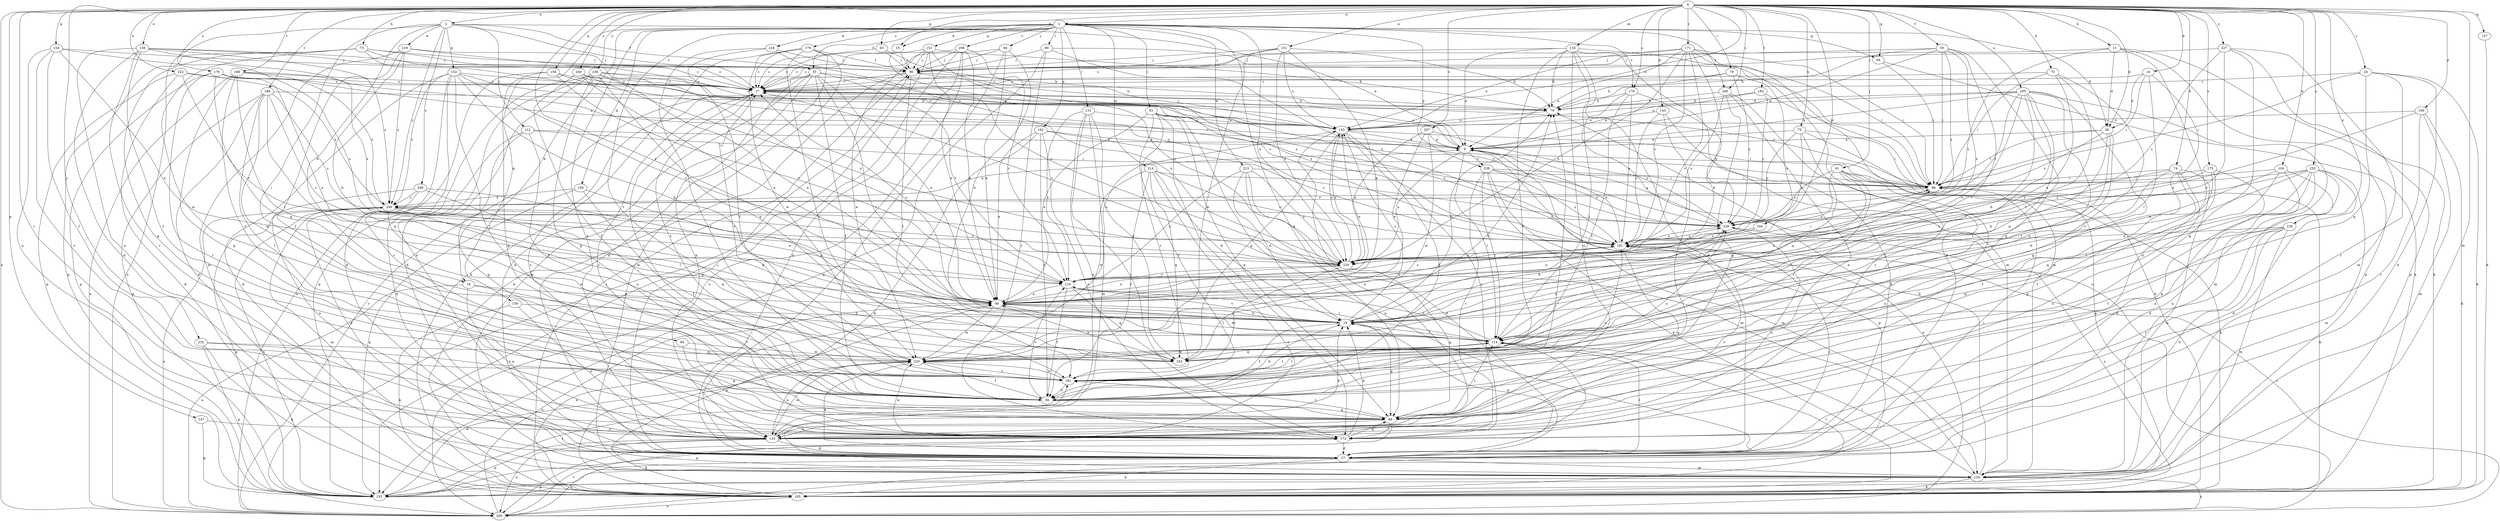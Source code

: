 strict digraph  {
0;
1;
2;
9;
10;
13;
15;
16;
19;
24;
27;
36;
37;
46;
50;
55;
56;
63;
64;
66;
70;
73;
74;
75;
76;
79;
80;
81;
84;
86;
91;
94;
96;
104;
105;
110;
112;
114;
118;
124;
131;
133;
138;
143;
145;
147;
150;
151;
152;
153;
154;
156;
157;
158;
159;
162;
163;
171;
172;
173;
176;
178;
179;
181;
182;
186;
188;
191;
195;
200;
207;
208;
210;
213;
214;
218;
219;
220;
222;
227;
229;
232;
234;
235;
236;
238;
239;
240;
244;
246;
248;
249;
0 -> 1  [label=a];
0 -> 2  [label=a];
0 -> 10  [label=b];
0 -> 13  [label=b];
0 -> 15  [label=b];
0 -> 24  [label=c];
0 -> 36  [label=d];
0 -> 46  [label=e];
0 -> 50  [label=f];
0 -> 63  [label=g];
0 -> 64  [label=g];
0 -> 70  [label=h];
0 -> 73  [label=h];
0 -> 74  [label=h];
0 -> 75  [label=h];
0 -> 79  [label=i];
0 -> 91  [label=j];
0 -> 104  [label=k];
0 -> 118  [label=m];
0 -> 124  [label=m];
0 -> 131  [label=n];
0 -> 138  [label=o];
0 -> 143  [label=o];
0 -> 145  [label=p];
0 -> 147  [label=p];
0 -> 150  [label=p];
0 -> 154  [label=q];
0 -> 156  [label=q];
0 -> 157  [label=q];
0 -> 171  [label=r];
0 -> 172  [label=r];
0 -> 173  [label=s];
0 -> 176  [label=s];
0 -> 178  [label=s];
0 -> 182  [label=t];
0 -> 186  [label=t];
0 -> 188  [label=t];
0 -> 195  [label=u];
0 -> 200  [label=u];
0 -> 207  [label=v];
0 -> 222  [label=x];
0 -> 227  [label=x];
0 -> 232  [label=y];
0 -> 234  [label=y];
0 -> 235  [label=y];
0 -> 236  [label=y];
0 -> 240  [label=z];
0 -> 244  [label=z];
0 -> 246  [label=z];
1 -> 15  [label=b];
1 -> 16  [label=b];
1 -> 36  [label=d];
1 -> 55  [label=f];
1 -> 64  [label=g];
1 -> 66  [label=g];
1 -> 80  [label=i];
1 -> 81  [label=i];
1 -> 94  [label=j];
1 -> 110  [label=l];
1 -> 133  [label=n];
1 -> 151  [label=p];
1 -> 158  [label=q];
1 -> 159  [label=q];
1 -> 162  [label=q];
1 -> 178  [label=s];
1 -> 179  [label=s];
1 -> 191  [label=t];
1 -> 208  [label=v];
1 -> 213  [label=w];
1 -> 214  [label=w];
1 -> 218  [label=w];
1 -> 229  [label=x];
1 -> 238  [label=y];
1 -> 246  [label=z];
2 -> 9  [label=a];
2 -> 16  [label=b];
2 -> 27  [label=c];
2 -> 55  [label=f];
2 -> 84  [label=i];
2 -> 112  [label=l];
2 -> 152  [label=p];
2 -> 200  [label=u];
2 -> 219  [label=w];
2 -> 248  [label=z];
2 -> 249  [label=z];
9 -> 27  [label=c];
9 -> 114  [label=l];
9 -> 153  [label=p];
9 -> 200  [label=u];
9 -> 229  [label=x];
9 -> 238  [label=y];
10 -> 27  [label=c];
10 -> 36  [label=d];
10 -> 86  [label=i];
10 -> 114  [label=l];
10 -> 220  [label=w];
13 -> 36  [label=d];
13 -> 37  [label=d];
13 -> 96  [label=j];
13 -> 105  [label=k];
13 -> 153  [label=p];
13 -> 181  [label=s];
15 -> 96  [label=j];
15 -> 181  [label=s];
16 -> 46  [label=e];
16 -> 56  [label=f];
16 -> 133  [label=n];
16 -> 200  [label=u];
19 -> 46  [label=e];
19 -> 56  [label=f];
19 -> 66  [label=g];
19 -> 76  [label=h];
19 -> 86  [label=i];
19 -> 114  [label=l];
19 -> 143  [label=o];
19 -> 210  [label=v];
24 -> 27  [label=c];
24 -> 37  [label=d];
24 -> 86  [label=i];
24 -> 105  [label=k];
24 -> 163  [label=q];
24 -> 172  [label=r];
27 -> 76  [label=h];
27 -> 191  [label=t];
27 -> 239  [label=y];
36 -> 9  [label=a];
36 -> 19  [label=b];
36 -> 86  [label=i];
36 -> 114  [label=l];
36 -> 220  [label=w];
36 -> 249  [label=z];
37 -> 19  [label=b];
37 -> 86  [label=i];
37 -> 96  [label=j];
37 -> 105  [label=k];
37 -> 114  [label=l];
37 -> 124  [label=m];
37 -> 181  [label=s];
37 -> 200  [label=u];
46 -> 19  [label=b];
46 -> 27  [label=c];
46 -> 114  [label=l];
46 -> 143  [label=o];
46 -> 220  [label=w];
46 -> 229  [label=x];
50 -> 9  [label=a];
50 -> 66  [label=g];
50 -> 76  [label=h];
50 -> 86  [label=i];
50 -> 96  [label=j];
50 -> 114  [label=l];
50 -> 229  [label=x];
50 -> 239  [label=y];
55 -> 27  [label=c];
55 -> 37  [label=d];
55 -> 46  [label=e];
55 -> 56  [label=f];
55 -> 114  [label=l];
55 -> 124  [label=m];
55 -> 133  [label=n];
55 -> 210  [label=v];
55 -> 229  [label=x];
56 -> 19  [label=b];
56 -> 27  [label=c];
56 -> 66  [label=g];
56 -> 76  [label=h];
56 -> 181  [label=s];
56 -> 210  [label=v];
63 -> 27  [label=c];
63 -> 76  [label=h];
63 -> 96  [label=j];
64 -> 86  [label=i];
64 -> 105  [label=k];
66 -> 114  [label=l];
66 -> 133  [label=n];
66 -> 153  [label=p];
66 -> 172  [label=r];
66 -> 191  [label=t];
70 -> 27  [label=c];
70 -> 46  [label=e];
70 -> 86  [label=i];
70 -> 114  [label=l];
70 -> 191  [label=t];
73 -> 27  [label=c];
73 -> 66  [label=g];
73 -> 96  [label=j];
73 -> 143  [label=o];
73 -> 153  [label=p];
73 -> 220  [label=w];
73 -> 239  [label=y];
74 -> 56  [label=f];
74 -> 86  [label=i];
74 -> 114  [label=l];
74 -> 124  [label=m];
74 -> 133  [label=n];
74 -> 239  [label=y];
75 -> 9  [label=a];
75 -> 86  [label=i];
75 -> 153  [label=p];
75 -> 163  [label=q];
75 -> 181  [label=s];
75 -> 239  [label=y];
76 -> 143  [label=o];
79 -> 27  [label=c];
79 -> 76  [label=h];
79 -> 229  [label=x];
79 -> 239  [label=y];
80 -> 86  [label=i];
80 -> 96  [label=j];
80 -> 153  [label=p];
80 -> 172  [label=r];
80 -> 181  [label=s];
81 -> 46  [label=e];
81 -> 56  [label=f];
81 -> 66  [label=g];
81 -> 143  [label=o];
81 -> 172  [label=r];
81 -> 181  [label=s];
81 -> 191  [label=t];
81 -> 200  [label=u];
84 -> 66  [label=g];
84 -> 220  [label=w];
86 -> 27  [label=c];
86 -> 105  [label=k];
86 -> 249  [label=z];
91 -> 19  [label=b];
91 -> 86  [label=i];
91 -> 105  [label=k];
91 -> 133  [label=n];
91 -> 191  [label=t];
91 -> 229  [label=x];
91 -> 239  [label=y];
94 -> 19  [label=b];
94 -> 27  [label=c];
94 -> 37  [label=d];
94 -> 46  [label=e];
94 -> 96  [label=j];
96 -> 27  [label=c];
96 -> 105  [label=k];
96 -> 181  [label=s];
96 -> 191  [label=t];
104 -> 19  [label=b];
104 -> 37  [label=d];
104 -> 86  [label=i];
104 -> 133  [label=n];
104 -> 163  [label=q];
105 -> 46  [label=e];
105 -> 96  [label=j];
105 -> 114  [label=l];
105 -> 200  [label=u];
105 -> 239  [label=y];
110 -> 124  [label=m];
110 -> 133  [label=n];
110 -> 143  [label=o];
110 -> 163  [label=q];
110 -> 172  [label=r];
110 -> 210  [label=v];
112 -> 9  [label=a];
112 -> 37  [label=d];
112 -> 66  [label=g];
112 -> 86  [label=i];
112 -> 191  [label=t];
114 -> 46  [label=e];
114 -> 163  [label=q];
114 -> 191  [label=t];
114 -> 210  [label=v];
114 -> 220  [label=w];
118 -> 9  [label=a];
118 -> 37  [label=d];
118 -> 56  [label=f];
118 -> 76  [label=h];
118 -> 86  [label=i];
118 -> 96  [label=j];
118 -> 124  [label=m];
118 -> 133  [label=n];
118 -> 200  [label=u];
124 -> 46  [label=e];
124 -> 76  [label=h];
124 -> 105  [label=k];
124 -> 114  [label=l];
124 -> 153  [label=p];
124 -> 200  [label=u];
131 -> 27  [label=c];
131 -> 46  [label=e];
131 -> 76  [label=h];
131 -> 96  [label=j];
131 -> 143  [label=o];
131 -> 220  [label=w];
131 -> 229  [label=x];
133 -> 19  [label=b];
133 -> 27  [label=c];
133 -> 37  [label=d];
133 -> 105  [label=k];
133 -> 153  [label=p];
133 -> 181  [label=s];
133 -> 200  [label=u];
133 -> 220  [label=w];
138 -> 9  [label=a];
138 -> 37  [label=d];
138 -> 56  [label=f];
138 -> 96  [label=j];
138 -> 133  [label=n];
138 -> 172  [label=r];
138 -> 229  [label=x];
138 -> 249  [label=z];
143 -> 9  [label=a];
143 -> 56  [label=f];
143 -> 86  [label=i];
143 -> 96  [label=j];
143 -> 133  [label=n];
143 -> 163  [label=q];
143 -> 172  [label=r];
143 -> 229  [label=x];
145 -> 37  [label=d];
145 -> 56  [label=f];
145 -> 143  [label=o];
145 -> 181  [label=s];
147 -> 153  [label=p];
147 -> 172  [label=r];
150 -> 105  [label=k];
150 -> 124  [label=m];
150 -> 143  [label=o];
150 -> 172  [label=r];
150 -> 229  [label=x];
151 -> 27  [label=c];
151 -> 46  [label=e];
151 -> 76  [label=h];
151 -> 96  [label=j];
151 -> 200  [label=u];
151 -> 220  [label=w];
151 -> 229  [label=x];
152 -> 19  [label=b];
152 -> 27  [label=c];
152 -> 37  [label=d];
152 -> 105  [label=k];
152 -> 143  [label=o];
152 -> 172  [label=r];
152 -> 191  [label=t];
152 -> 210  [label=v];
152 -> 249  [label=z];
153 -> 191  [label=t];
153 -> 220  [label=w];
153 -> 249  [label=z];
154 -> 46  [label=e];
154 -> 56  [label=f];
154 -> 96  [label=j];
154 -> 133  [label=n];
154 -> 172  [label=r];
154 -> 229  [label=x];
156 -> 27  [label=c];
156 -> 66  [label=g];
156 -> 143  [label=o];
156 -> 200  [label=u];
156 -> 210  [label=v];
157 -> 105  [label=k];
158 -> 19  [label=b];
158 -> 105  [label=k];
158 -> 133  [label=n];
159 -> 19  [label=b];
159 -> 56  [label=f];
159 -> 153  [label=p];
159 -> 249  [label=z];
162 -> 9  [label=a];
162 -> 46  [label=e];
162 -> 56  [label=f];
162 -> 105  [label=k];
162 -> 172  [label=r];
162 -> 181  [label=s];
163 -> 46  [label=e];
163 -> 76  [label=h];
171 -> 9  [label=a];
171 -> 19  [label=b];
171 -> 37  [label=d];
171 -> 86  [label=i];
171 -> 96  [label=j];
171 -> 124  [label=m];
171 -> 143  [label=o];
171 -> 181  [label=s];
171 -> 210  [label=v];
171 -> 229  [label=x];
172 -> 19  [label=b];
172 -> 27  [label=c];
172 -> 37  [label=d];
172 -> 66  [label=g];
172 -> 114  [label=l];
172 -> 220  [label=w];
173 -> 37  [label=d];
173 -> 56  [label=f];
173 -> 66  [label=g];
173 -> 86  [label=i];
173 -> 239  [label=y];
176 -> 9  [label=a];
176 -> 27  [label=c];
176 -> 46  [label=e];
176 -> 153  [label=p];
176 -> 163  [label=q];
176 -> 172  [label=r];
178 -> 76  [label=h];
178 -> 114  [label=l];
178 -> 181  [label=s];
178 -> 191  [label=t];
178 -> 239  [label=y];
179 -> 27  [label=c];
179 -> 37  [label=d];
179 -> 96  [label=j];
179 -> 105  [label=k];
179 -> 124  [label=m];
179 -> 191  [label=t];
179 -> 220  [label=w];
181 -> 9  [label=a];
181 -> 46  [label=e];
181 -> 66  [label=g];
181 -> 229  [label=x];
181 -> 239  [label=y];
182 -> 9  [label=a];
182 -> 76  [label=h];
182 -> 105  [label=k];
182 -> 239  [label=y];
186 -> 37  [label=d];
186 -> 56  [label=f];
186 -> 76  [label=h];
186 -> 153  [label=p];
186 -> 163  [label=q];
186 -> 181  [label=s];
186 -> 210  [label=v];
186 -> 220  [label=w];
188 -> 27  [label=c];
188 -> 66  [label=g];
188 -> 86  [label=i];
188 -> 114  [label=l];
188 -> 191  [label=t];
188 -> 200  [label=u];
188 -> 249  [label=z];
191 -> 56  [label=f];
191 -> 114  [label=l];
191 -> 220  [label=w];
191 -> 239  [label=y];
195 -> 9  [label=a];
195 -> 19  [label=b];
195 -> 46  [label=e];
195 -> 66  [label=g];
195 -> 76  [label=h];
195 -> 114  [label=l];
195 -> 124  [label=m];
195 -> 143  [label=o];
195 -> 163  [label=q];
195 -> 191  [label=t];
195 -> 239  [label=y];
200 -> 27  [label=c];
200 -> 46  [label=e];
200 -> 172  [label=r];
200 -> 181  [label=s];
207 -> 9  [label=a];
207 -> 46  [label=e];
207 -> 220  [label=w];
207 -> 229  [label=x];
207 -> 239  [label=y];
208 -> 27  [label=c];
208 -> 37  [label=d];
208 -> 46  [label=e];
208 -> 96  [label=j];
208 -> 153  [label=p];
208 -> 200  [label=u];
208 -> 210  [label=v];
210 -> 46  [label=e];
210 -> 56  [label=f];
210 -> 114  [label=l];
210 -> 143  [label=o];
210 -> 163  [label=q];
210 -> 181  [label=s];
213 -> 19  [label=b];
213 -> 37  [label=d];
213 -> 86  [label=i];
213 -> 124  [label=m];
213 -> 210  [label=v];
213 -> 229  [label=x];
214 -> 19  [label=b];
214 -> 56  [label=f];
214 -> 86  [label=i];
214 -> 163  [label=q];
214 -> 181  [label=s];
214 -> 200  [label=u];
214 -> 220  [label=w];
218 -> 56  [label=f];
218 -> 96  [label=j];
218 -> 191  [label=t];
218 -> 229  [label=x];
219 -> 19  [label=b];
219 -> 27  [label=c];
219 -> 56  [label=f];
219 -> 96  [label=j];
219 -> 124  [label=m];
219 -> 249  [label=z];
220 -> 27  [label=c];
220 -> 37  [label=d];
220 -> 56  [label=f];
220 -> 133  [label=n];
220 -> 191  [label=t];
220 -> 239  [label=y];
222 -> 27  [label=c];
222 -> 105  [label=k];
222 -> 153  [label=p];
222 -> 210  [label=v];
222 -> 249  [label=z];
227 -> 19  [label=b];
227 -> 66  [label=g];
227 -> 96  [label=j];
227 -> 124  [label=m];
227 -> 153  [label=p];
227 -> 181  [label=s];
229 -> 27  [label=c];
229 -> 66  [label=g];
229 -> 86  [label=i];
229 -> 143  [label=o];
229 -> 191  [label=t];
229 -> 210  [label=v];
229 -> 249  [label=z];
232 -> 105  [label=k];
232 -> 153  [label=p];
232 -> 163  [label=q];
232 -> 191  [label=t];
234 -> 37  [label=d];
234 -> 124  [label=m];
234 -> 163  [label=q];
234 -> 172  [label=r];
234 -> 181  [label=s];
234 -> 191  [label=t];
235 -> 37  [label=d];
235 -> 46  [label=e];
235 -> 66  [label=g];
235 -> 86  [label=i];
235 -> 114  [label=l];
235 -> 124  [label=m];
235 -> 133  [label=n];
235 -> 191  [label=t];
235 -> 210  [label=v];
236 -> 27  [label=c];
236 -> 37  [label=d];
236 -> 46  [label=e];
236 -> 66  [label=g];
236 -> 76  [label=h];
236 -> 133  [label=n];
236 -> 153  [label=p];
236 -> 163  [label=q];
236 -> 210  [label=v];
238 -> 86  [label=i];
238 -> 105  [label=k];
238 -> 114  [label=l];
238 -> 124  [label=m];
238 -> 172  [label=r];
238 -> 181  [label=s];
238 -> 239  [label=y];
239 -> 9  [label=a];
239 -> 19  [label=b];
239 -> 133  [label=n];
239 -> 181  [label=s];
240 -> 27  [label=c];
240 -> 46  [label=e];
240 -> 56  [label=f];
240 -> 229  [label=x];
240 -> 239  [label=y];
244 -> 46  [label=e];
244 -> 181  [label=s];
246 -> 66  [label=g];
246 -> 76  [label=h];
246 -> 133  [label=n];
246 -> 172  [label=r];
246 -> 181  [label=s];
248 -> 37  [label=d];
248 -> 46  [label=e];
248 -> 114  [label=l];
248 -> 133  [label=n];
248 -> 249  [label=z];
249 -> 9  [label=a];
249 -> 19  [label=b];
249 -> 124  [label=m];
249 -> 153  [label=p];
249 -> 163  [label=q];
249 -> 200  [label=u];
249 -> 220  [label=w];
249 -> 239  [label=y];
}
